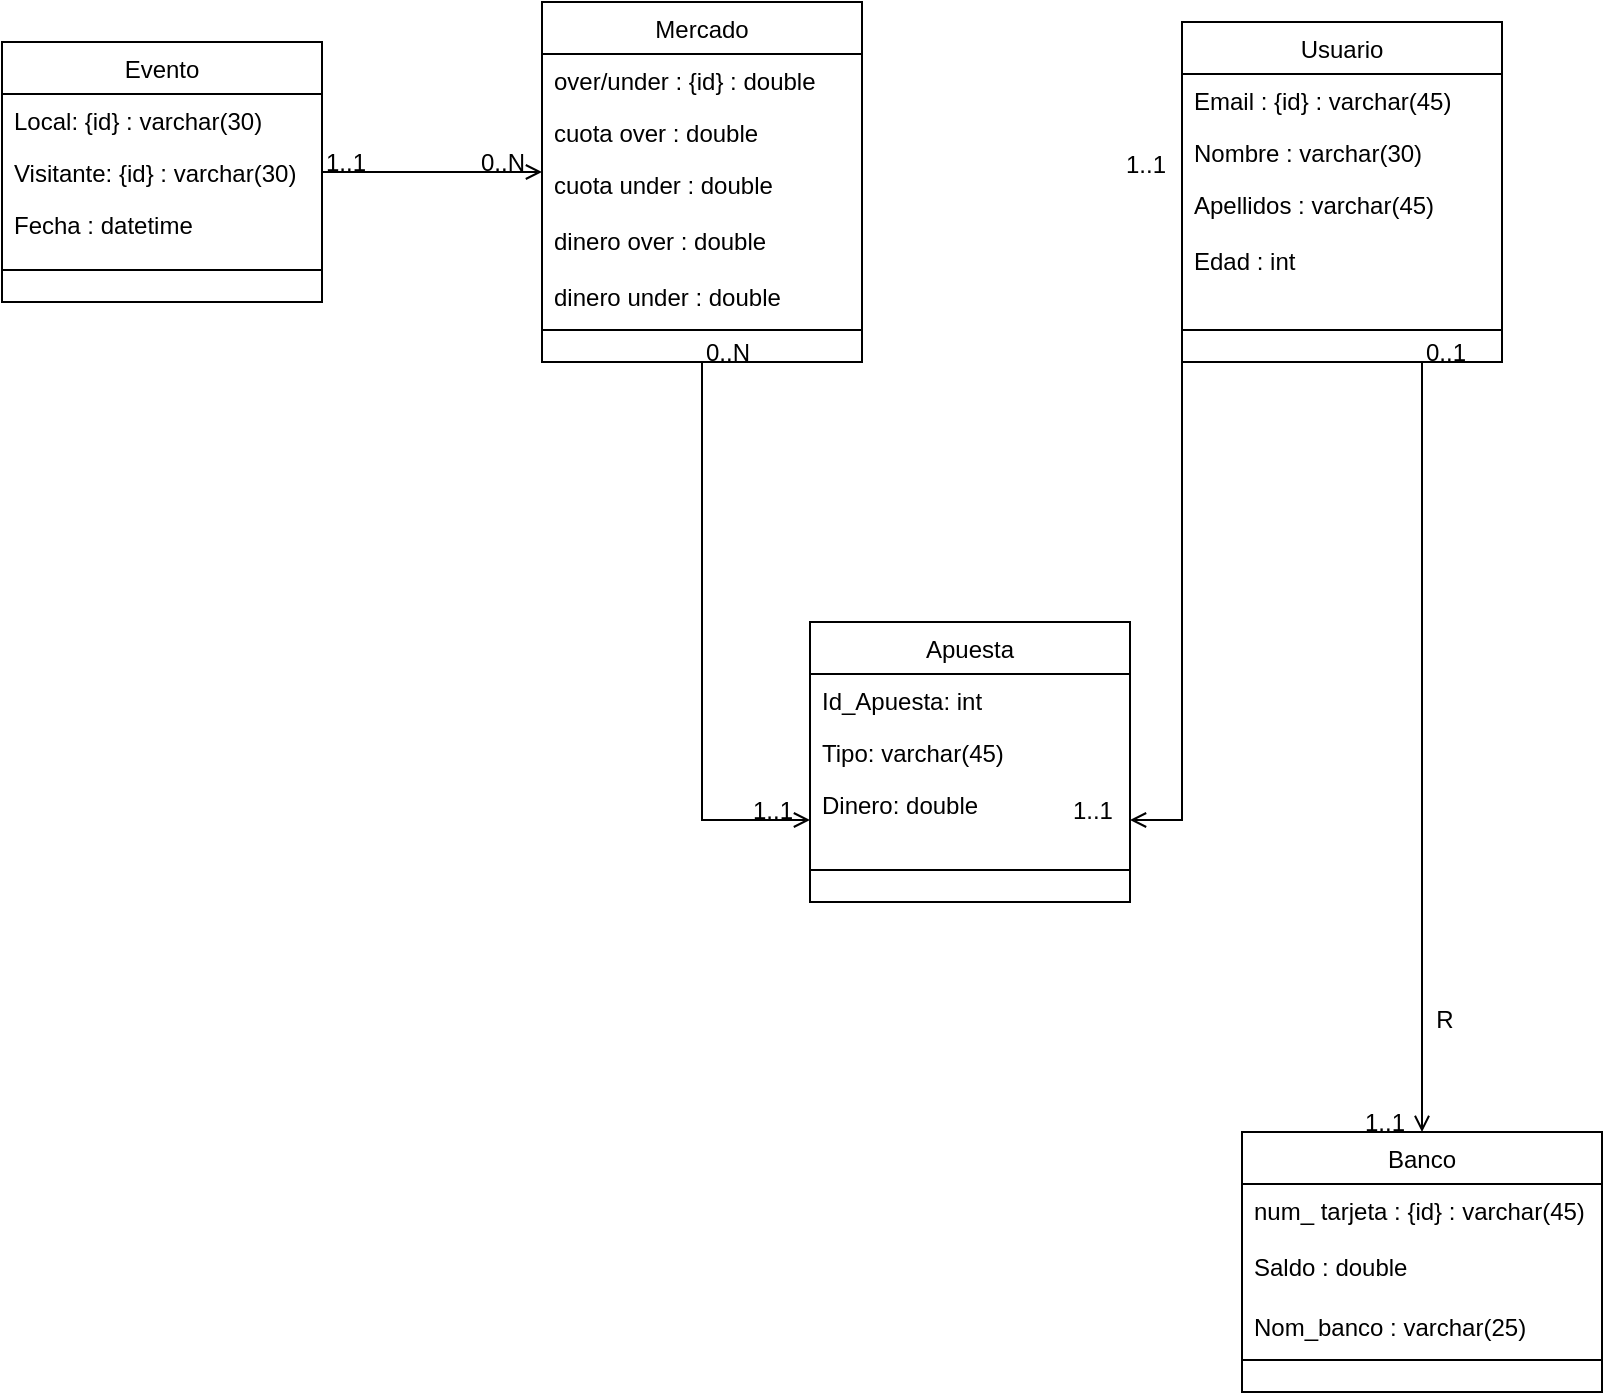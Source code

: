 <mxfile version="13.7.5" type="device"><diagram id="uomXqlhl83uHP-4eXc4D" name="Page-1"><mxGraphModel dx="1422" dy="762" grid="1" gridSize="10" guides="1" tooltips="1" connect="1" arrows="1" fold="1" page="1" pageScale="1" pageWidth="827" pageHeight="1169" math="0" shadow="0"><root><mxCell id="0"/><mxCell id="1" parent="0"/><mxCell id="zSi1ow1ghK2CsNPCCGCX-24" value="" style="endArrow=open;shadow=0;strokeWidth=1;rounded=0;endFill=1;edgeStyle=elbowEdgeStyle;elbow=vertical;exitX=0.75;exitY=1;exitDx=0;exitDy=0;" parent="1" source="zSi1ow1ghK2CsNPCCGCX-42" target="zSi1ow1ghK2CsNPCCGCX-37" edge="1"><mxGeometry x="0.5" y="41" relative="1" as="geometry"><mxPoint x="380" y="192" as="sourcePoint"/><mxPoint x="540" y="192" as="targetPoint"/><mxPoint x="-40" y="32" as="offset"/></mxGeometry></mxCell><mxCell id="zSi1ow1ghK2CsNPCCGCX-25" value="0..1" style="resizable=0;align=left;verticalAlign=bottom;labelBackgroundColor=none;fontSize=12;" parent="zSi1ow1ghK2CsNPCCGCX-24" connectable="0" vertex="1"><mxGeometry x="-1" relative="1" as="geometry"><mxPoint y="4" as="offset"/></mxGeometry></mxCell><mxCell id="zSi1ow1ghK2CsNPCCGCX-26" value="1..1" style="resizable=0;align=right;verticalAlign=bottom;labelBackgroundColor=none;fontSize=12;" parent="zSi1ow1ghK2CsNPCCGCX-24" connectable="0" vertex="1"><mxGeometry x="1" relative="1" as="geometry"><mxPoint x="-7" y="4" as="offset"/></mxGeometry></mxCell><mxCell id="zSi1ow1ghK2CsNPCCGCX-27" value="R" style="text;html=1;resizable=0;points=[];;align=center;verticalAlign=middle;labelBackgroundColor=none;rounded=0;shadow=0;strokeWidth=1;fontSize=12;" parent="zSi1ow1ghK2CsNPCCGCX-24" vertex="1" connectable="0"><mxGeometry x="0.5" y="49" relative="1" as="geometry"><mxPoint x="-38" y="40" as="offset"/></mxGeometry></mxCell><mxCell id="zSi1ow1ghK2CsNPCCGCX-28" value="" style="endArrow=open;shadow=0;strokeWidth=1;rounded=0;endFill=1;edgeStyle=elbowEdgeStyle;elbow=vertical;" parent="1" source="zSi1ow1ghK2CsNPCCGCX-32" target="zSi1ow1ghK2CsNPCCGCX-47" edge="1"><mxGeometry x="0.5" y="41" relative="1" as="geometry"><mxPoint x="350" y="32" as="sourcePoint"/><mxPoint x="510" y="32" as="targetPoint"/><mxPoint x="-40" y="32" as="offset"/></mxGeometry></mxCell><mxCell id="zSi1ow1ghK2CsNPCCGCX-29" value="1..1" style="resizable=0;align=left;verticalAlign=bottom;labelBackgroundColor=none;fontSize=12;" parent="zSi1ow1ghK2CsNPCCGCX-28" connectable="0" vertex="1"><mxGeometry x="-1" relative="1" as="geometry"><mxPoint y="4" as="offset"/></mxGeometry></mxCell><mxCell id="zSi1ow1ghK2CsNPCCGCX-30" value="0..N" style="resizable=0;align=right;verticalAlign=bottom;labelBackgroundColor=none;fontSize=12;" parent="zSi1ow1ghK2CsNPCCGCX-28" connectable="0" vertex="1"><mxGeometry x="1" relative="1" as="geometry"><mxPoint x="-7" y="4" as="offset"/></mxGeometry></mxCell><mxCell id="zSi1ow1ghK2CsNPCCGCX-32" value="Evento" style="swimlane;fontStyle=0;align=center;verticalAlign=top;childLayout=stackLayout;horizontal=1;startSize=26;horizontalStack=0;resizeParent=1;resizeLast=0;collapsible=1;marginBottom=0;rounded=0;shadow=0;strokeWidth=1;" parent="1" vertex="1"><mxGeometry x="10" y="40" width="160" height="130" as="geometry"><mxRectangle x="230" y="140" width="160" height="26" as="alternateBounds"/></mxGeometry></mxCell><mxCell id="zSi1ow1ghK2CsNPCCGCX-33" value="Local: {id} : varchar(30)" style="text;align=left;verticalAlign=top;spacingLeft=4;spacingRight=4;overflow=hidden;rotatable=0;points=[[0,0.5],[1,0.5]];portConstraint=eastwest;" parent="zSi1ow1ghK2CsNPCCGCX-32" vertex="1"><mxGeometry y="26" width="160" height="26" as="geometry"/></mxCell><mxCell id="zSi1ow1ghK2CsNPCCGCX-34" value="Visitante: {id} : varchar(30)" style="text;align=left;verticalAlign=top;spacingLeft=4;spacingRight=4;overflow=hidden;rotatable=0;points=[[0,0.5],[1,0.5]];portConstraint=eastwest;rounded=0;shadow=0;html=0;" parent="zSi1ow1ghK2CsNPCCGCX-32" vertex="1"><mxGeometry y="52" width="160" height="26" as="geometry"/></mxCell><mxCell id="zSi1ow1ghK2CsNPCCGCX-35" value="Fecha : datetime" style="text;align=left;verticalAlign=top;spacingLeft=4;spacingRight=4;overflow=hidden;rotatable=0;points=[[0,0.5],[1,0.5]];portConstraint=eastwest;rounded=0;shadow=0;html=0;" parent="zSi1ow1ghK2CsNPCCGCX-32" vertex="1"><mxGeometry y="78" width="160" height="32" as="geometry"/></mxCell><mxCell id="zSi1ow1ghK2CsNPCCGCX-36" value="" style="line;html=1;strokeWidth=1;align=left;verticalAlign=middle;spacingTop=-1;spacingLeft=3;spacingRight=3;rotatable=0;labelPosition=right;points=[];portConstraint=eastwest;" parent="zSi1ow1ghK2CsNPCCGCX-32" vertex="1"><mxGeometry y="110" width="160" height="8" as="geometry"/></mxCell><mxCell id="zSi1ow1ghK2CsNPCCGCX-42" value="Usuario" style="swimlane;fontStyle=0;align=center;verticalAlign=top;childLayout=stackLayout;horizontal=1;startSize=26;horizontalStack=0;resizeParent=1;resizeLast=0;collapsible=1;marginBottom=0;rounded=0;shadow=0;strokeWidth=1;" parent="1" vertex="1"><mxGeometry x="600" y="30" width="160" height="170" as="geometry"><mxRectangle x="230" y="140" width="160" height="26" as="alternateBounds"/></mxGeometry></mxCell><mxCell id="zSi1ow1ghK2CsNPCCGCX-43" value="Email : {id} : varchar(45)" style="text;align=left;verticalAlign=top;spacingLeft=4;spacingRight=4;overflow=hidden;rotatable=0;points=[[0,0.5],[1,0.5]];portConstraint=eastwest;" parent="zSi1ow1ghK2CsNPCCGCX-42" vertex="1"><mxGeometry y="26" width="160" height="26" as="geometry"/></mxCell><mxCell id="zSi1ow1ghK2CsNPCCGCX-44" value="Nombre : varchar(30)" style="text;align=left;verticalAlign=top;spacingLeft=4;spacingRight=4;overflow=hidden;rotatable=0;points=[[0,0.5],[1,0.5]];portConstraint=eastwest;rounded=0;shadow=0;html=0;" parent="zSi1ow1ghK2CsNPCCGCX-42" vertex="1"><mxGeometry y="52" width="160" height="26" as="geometry"/></mxCell><mxCell id="zSi1ow1ghK2CsNPCCGCX-45" value="Apellidos : varchar(45)&#10;&#10;Edad : int&#10;" style="text;align=left;verticalAlign=top;spacingLeft=4;spacingRight=4;overflow=hidden;rotatable=0;points=[[0,0.5],[1,0.5]];portConstraint=eastwest;rounded=0;shadow=0;html=0;" parent="zSi1ow1ghK2CsNPCCGCX-42" vertex="1"><mxGeometry y="78" width="160" height="72" as="geometry"/></mxCell><mxCell id="zSi1ow1ghK2CsNPCCGCX-46" value="" style="line;html=1;strokeWidth=1;align=left;verticalAlign=middle;spacingTop=-1;spacingLeft=3;spacingRight=3;rotatable=0;labelPosition=right;points=[];portConstraint=eastwest;" parent="zSi1ow1ghK2CsNPCCGCX-42" vertex="1"><mxGeometry y="150" width="160" height="8" as="geometry"/></mxCell><mxCell id="zSi1ow1ghK2CsNPCCGCX-47" value="Mercado" style="swimlane;fontStyle=0;align=center;verticalAlign=top;childLayout=stackLayout;horizontal=1;startSize=26;horizontalStack=0;resizeParent=1;resizeLast=0;collapsible=1;marginBottom=0;rounded=0;shadow=0;strokeWidth=1;" parent="1" vertex="1"><mxGeometry x="280" y="20" width="160" height="180" as="geometry"><mxRectangle x="550" y="140" width="160" height="26" as="alternateBounds"/></mxGeometry></mxCell><mxCell id="zSi1ow1ghK2CsNPCCGCX-48" value="over/under : {id} : double" style="text;align=left;verticalAlign=top;spacingLeft=4;spacingRight=4;overflow=hidden;rotatable=0;points=[[0,0.5],[1,0.5]];portConstraint=eastwest;" parent="zSi1ow1ghK2CsNPCCGCX-47" vertex="1"><mxGeometry y="26" width="160" height="26" as="geometry"/></mxCell><mxCell id="zSi1ow1ghK2CsNPCCGCX-49" value="cuota over : double" style="text;align=left;verticalAlign=top;spacingLeft=4;spacingRight=4;overflow=hidden;rotatable=0;points=[[0,0.5],[1,0.5]];portConstraint=eastwest;rounded=0;shadow=0;html=0;" parent="zSi1ow1ghK2CsNPCCGCX-47" vertex="1"><mxGeometry y="52" width="160" height="26" as="geometry"/></mxCell><mxCell id="zSi1ow1ghK2CsNPCCGCX-50" value="cuota under : double&#10;&#10;dinero over : double&#10;&#10;dinero under : double" style="text;align=left;verticalAlign=top;spacingLeft=4;spacingRight=4;overflow=hidden;rotatable=0;points=[[0,0.5],[1,0.5]];portConstraint=eastwest;rounded=0;shadow=0;html=0;" parent="zSi1ow1ghK2CsNPCCGCX-47" vertex="1"><mxGeometry y="78" width="160" height="82" as="geometry"/></mxCell><mxCell id="zSi1ow1ghK2CsNPCCGCX-51" value="" style="line;html=1;strokeWidth=1;align=left;verticalAlign=middle;spacingTop=-1;spacingLeft=3;spacingRight=3;rotatable=0;labelPosition=right;points=[];portConstraint=eastwest;" parent="zSi1ow1ghK2CsNPCCGCX-47" vertex="1"><mxGeometry y="160" width="160" height="8" as="geometry"/></mxCell><mxCell id="zSi1ow1ghK2CsNPCCGCX-52" value="" style="endArrow=open;shadow=0;strokeWidth=1;rounded=0;endFill=1;edgeStyle=elbowEdgeStyle;elbow=vertical;exitX=0.5;exitY=1;exitDx=0;exitDy=0;entryX=0;entryY=0.5;entryDx=0;entryDy=0;" parent="1" source="zSi1ow1ghK2CsNPCCGCX-47" target="pgQ0cXThcHcpa8iLIpyS-4" edge="1"><mxGeometry x="0.5" y="41" relative="1" as="geometry"><mxPoint x="460" y="115" as="sourcePoint"/><mxPoint x="420" y="400" as="targetPoint"/><mxPoint x="-40" y="32" as="offset"/><Array as="points"><mxPoint x="390" y="429"/></Array></mxGeometry></mxCell><mxCell id="zSi1ow1ghK2CsNPCCGCX-53" value="0..N" style="resizable=0;align=left;verticalAlign=bottom;labelBackgroundColor=none;fontSize=12;" parent="zSi1ow1ghK2CsNPCCGCX-52" connectable="0" vertex="1"><mxGeometry x="-1" relative="1" as="geometry"><mxPoint y="4" as="offset"/></mxGeometry></mxCell><mxCell id="zSi1ow1ghK2CsNPCCGCX-54" value="1..1" style="resizable=0;align=right;verticalAlign=bottom;labelBackgroundColor=none;fontSize=12;" parent="zSi1ow1ghK2CsNPCCGCX-52" connectable="0" vertex="1"><mxGeometry x="1" relative="1" as="geometry"><mxPoint x="-7" y="4" as="offset"/></mxGeometry></mxCell><mxCell id="zSi1ow1ghK2CsNPCCGCX-37" value="Banco" style="swimlane;fontStyle=0;align=center;verticalAlign=top;childLayout=stackLayout;horizontal=1;startSize=26;horizontalStack=0;resizeParent=1;resizeLast=0;collapsible=1;marginBottom=0;rounded=0;shadow=0;strokeWidth=1;" parent="1" vertex="1"><mxGeometry x="630" y="585" width="180" height="130" as="geometry"><mxRectangle x="550" y="140" width="160" height="26" as="alternateBounds"/></mxGeometry></mxCell><mxCell id="zSi1ow1ghK2CsNPCCGCX-38" value="num_ tarjeta : {id} : varchar(45)&#10;&#10;Saldo : double" style="text;align=left;verticalAlign=top;spacingLeft=4;spacingRight=4;overflow=hidden;rotatable=0;points=[[0,0.5],[1,0.5]];portConstraint=eastwest;" parent="zSi1ow1ghK2CsNPCCGCX-37" vertex="1"><mxGeometry y="26" width="180" height="44" as="geometry"/></mxCell><mxCell id="zSi1ow1ghK2CsNPCCGCX-39" value="&#10;Nom_banco : varchar(25)" style="text;align=left;verticalAlign=top;spacingLeft=4;spacingRight=4;overflow=hidden;rotatable=0;points=[[0,0.5],[1,0.5]];portConstraint=eastwest;rounded=0;shadow=0;html=0;" parent="zSi1ow1ghK2CsNPCCGCX-37" vertex="1"><mxGeometry y="70" width="180" height="40" as="geometry"/></mxCell><mxCell id="zSi1ow1ghK2CsNPCCGCX-41" value="" style="line;html=1;strokeWidth=1;align=left;verticalAlign=middle;spacingTop=-1;spacingLeft=3;spacingRight=3;rotatable=0;labelPosition=right;points=[];portConstraint=eastwest;" parent="zSi1ow1ghK2CsNPCCGCX-37" vertex="1"><mxGeometry y="110" width="180" height="8" as="geometry"/></mxCell><mxCell id="pgQ0cXThcHcpa8iLIpyS-6" value="" style="endArrow=open;shadow=0;strokeWidth=1;rounded=0;endFill=1;edgeStyle=elbowEdgeStyle;elbow=vertical;exitX=0;exitY=0.014;exitDx=0;exitDy=0;exitPerimeter=0;entryX=1;entryY=0.5;entryDx=0;entryDy=0;" edge="1" parent="1" source="zSi1ow1ghK2CsNPCCGCX-45" target="pgQ0cXThcHcpa8iLIpyS-4"><mxGeometry x="0.5" y="41" relative="1" as="geometry"><mxPoint x="370" y="210" as="sourcePoint"/><mxPoint x="640" y="380" as="targetPoint"/><mxPoint x="-40" y="32" as="offset"/><Array as="points"><mxPoint x="620" y="429"/></Array></mxGeometry></mxCell><mxCell id="pgQ0cXThcHcpa8iLIpyS-7" value="1..1" style="resizable=0;align=left;verticalAlign=bottom;labelBackgroundColor=none;fontSize=12;" connectable="0" vertex="1" parent="pgQ0cXThcHcpa8iLIpyS-6"><mxGeometry x="-1" relative="1" as="geometry"><mxPoint x="-30" y="0.99" as="offset"/></mxGeometry></mxCell><mxCell id="pgQ0cXThcHcpa8iLIpyS-8" value="1..1" style="resizable=0;align=right;verticalAlign=bottom;labelBackgroundColor=none;fontSize=12;" connectable="0" vertex="1" parent="pgQ0cXThcHcpa8iLIpyS-6"><mxGeometry x="1" relative="1" as="geometry"><mxPoint x="-7" y="4" as="offset"/></mxGeometry></mxCell><mxCell id="pgQ0cXThcHcpa8iLIpyS-1" value="Apuesta" style="swimlane;fontStyle=0;align=center;verticalAlign=top;childLayout=stackLayout;horizontal=1;startSize=26;horizontalStack=0;resizeParent=1;resizeLast=0;collapsible=1;marginBottom=0;rounded=0;shadow=0;strokeWidth=1;" vertex="1" parent="1"><mxGeometry x="414" y="330" width="160" height="140" as="geometry"><mxRectangle x="230" y="140" width="160" height="26" as="alternateBounds"/></mxGeometry></mxCell><mxCell id="pgQ0cXThcHcpa8iLIpyS-2" value="Id_Apuesta: int" style="text;align=left;verticalAlign=top;spacingLeft=4;spacingRight=4;overflow=hidden;rotatable=0;points=[[0,0.5],[1,0.5]];portConstraint=eastwest;" vertex="1" parent="pgQ0cXThcHcpa8iLIpyS-1"><mxGeometry y="26" width="160" height="26" as="geometry"/></mxCell><mxCell id="pgQ0cXThcHcpa8iLIpyS-3" value="Tipo: varchar(45)" style="text;align=left;verticalAlign=top;spacingLeft=4;spacingRight=4;overflow=hidden;rotatable=0;points=[[0,0.5],[1,0.5]];portConstraint=eastwest;rounded=0;shadow=0;html=0;" vertex="1" parent="pgQ0cXThcHcpa8iLIpyS-1"><mxGeometry y="52" width="160" height="26" as="geometry"/></mxCell><mxCell id="pgQ0cXThcHcpa8iLIpyS-4" value="Dinero: double" style="text;align=left;verticalAlign=top;spacingLeft=4;spacingRight=4;overflow=hidden;rotatable=0;points=[[0,0.5],[1,0.5]];portConstraint=eastwest;rounded=0;shadow=0;html=0;" vertex="1" parent="pgQ0cXThcHcpa8iLIpyS-1"><mxGeometry y="78" width="160" height="42" as="geometry"/></mxCell><mxCell id="pgQ0cXThcHcpa8iLIpyS-5" value="" style="line;html=1;strokeWidth=1;align=left;verticalAlign=middle;spacingTop=-1;spacingLeft=3;spacingRight=3;rotatable=0;labelPosition=right;points=[];portConstraint=eastwest;" vertex="1" parent="pgQ0cXThcHcpa8iLIpyS-1"><mxGeometry y="120" width="160" height="8" as="geometry"/></mxCell></root></mxGraphModel></diagram></mxfile>